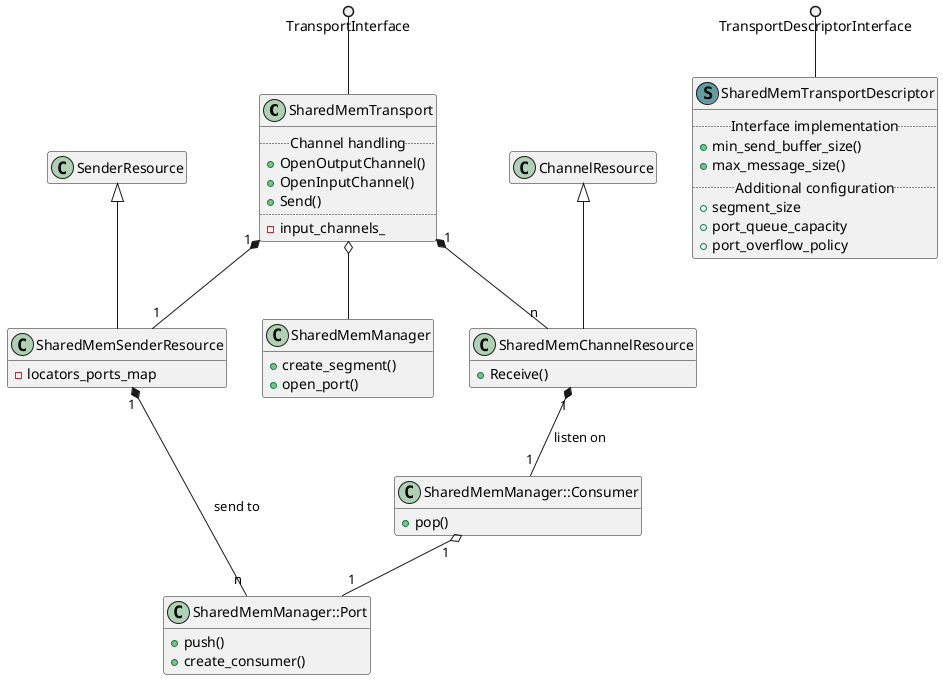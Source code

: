 ```plantuml
@startuml

hide empty members

!define struct(x) class x << (S,CadetBlue) >>

class SharedMemTransport {
    ..Channel handling..
    +OpenOutputChannel()
    +OpenInputChannel()
    +Send()
    ..
    -input_channels_
}

struct(SharedMemTransportDescriptor) {
   ..Interface implementation..
   +min_send_buffer_size()
   +max_message_size()
   ..Additional configuration..
   +segment_size
   +port_queue_capacity
   +port_overflow_policy
}

class ChannelResource {
    
}

class SharedMemChannelResource {
    +Receive()
}

class SenderResource {
}

class SharedMemSenderResource {
    -locators_ports_map
}

class SharedMemManager {
    +create_segment()
    +open_port()
}

class SharedMemManager::Port {
    +push()
    +create_consumer()
}

class SharedMemManager::Consumer {
    +pop()
}

TransportInterface ()-- SharedMemTransport
TransportDescriptorInterface ()-- SharedMemTransportDescriptor
ChannelResource <|-- SharedMemChannelResource
SharedMemTransport o-- SharedMemManager
SharedMemTransport "1" *-- "n" SharedMemChannelResource
SenderResource <|-- SharedMemSenderResource
SharedMemTransport "1" *-- "1" SharedMemSenderResource
SharedMemChannelResource "1" *-- "1" SharedMemManager::Consumer : listen on
SharedMemManager::Consumer "1" o-- "1" SharedMemManager::Port
SharedMemSenderResource "1" *-- "n" SharedMemManager::Port : send to

@enduml
```